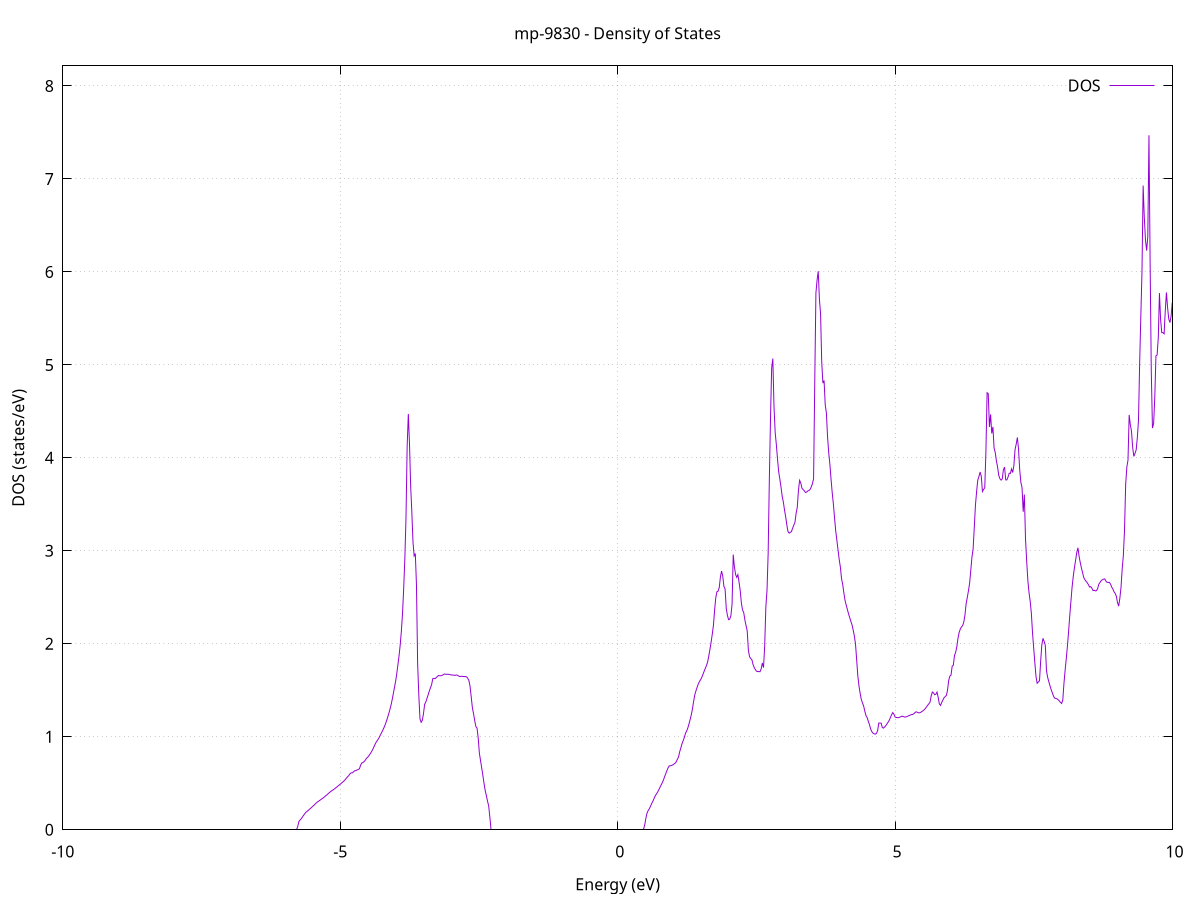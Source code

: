 set title 'mp-9830 - Density of States'
set xlabel 'Energy (eV)'
set ylabel 'DOS (states/eV)'
set grid
set xrange [-10:10]
set yrange [0:8.216]
set xzeroaxis lt -1
set terminal png size 800,600
set output 'mp-9830_dos_gnuplot.png'
plot '-' using 1:2 with lines title 'DOS'
-25.956400 0.000000
-25.935500 0.000000
-25.914500 0.000000
-25.893500 0.000000
-25.872500 0.000000
-25.851500 0.000000
-25.830500 0.000000
-25.809500 0.000000
-25.788500 0.000000
-25.767600 0.000000
-25.746600 0.000000
-25.725600 0.000000
-25.704600 0.000000
-25.683600 0.000000
-25.662600 0.000000
-25.641600 0.000000
-25.620600 0.000000
-25.599700 0.000000
-25.578700 0.000000
-25.557700 0.000000
-25.536700 0.000000
-25.515700 0.000000
-25.494700 0.000000
-25.473700 0.000000
-25.452700 0.000000
-25.431800 0.000000
-25.410800 0.000000
-25.389800 0.000000
-25.368800 0.000000
-25.347800 0.000000
-25.326800 0.000000
-25.305800 0.000000
-25.284800 0.000000
-25.263900 0.000000
-25.242900 0.000000
-25.221900 0.000000
-25.200900 0.000000
-25.179900 0.000000
-25.158900 0.000000
-25.137900 0.000000
-25.116900 0.000000
-25.095900 0.000000
-25.075000 0.000000
-25.054000 0.000000
-25.033000 0.000000
-25.012000 0.000000
-24.991000 0.000000
-24.970000 0.000000
-24.949000 0.000000
-24.928000 0.000000
-24.907100 0.000000
-24.886100 0.000000
-24.865100 0.000000
-24.844100 0.000000
-24.823100 0.000000
-24.802100 0.000000
-24.781100 0.000000
-24.760100 0.000000
-24.739200 0.000000
-24.718200 0.000000
-24.697200 0.000000
-24.676200 0.000000
-24.655200 0.000000
-24.634200 0.000000
-24.613200 0.000000
-24.592200 0.000000
-24.571300 0.000000
-24.550300 0.000000
-24.529300 0.000000
-24.508300 0.000000
-24.487300 0.000000
-24.466300 0.000000
-24.445300 0.000000
-24.424300 0.000000
-24.403400 0.000000
-24.382400 0.000000
-24.361400 0.000000
-24.340400 0.000000
-24.319400 0.000000
-24.298400 0.000000
-24.277400 0.000000
-24.256400 0.000000
-24.235400 0.000000
-24.214500 0.000000
-24.193500 0.000000
-24.172500 0.000000
-24.151500 0.000000
-24.130500 0.000000
-24.109500 0.000000
-24.088500 0.000000
-24.067500 0.000000
-24.046600 5.250400
-24.025600 15.231000
-24.004600 20.932800
-23.983600 47.158000
-23.962600 33.626500
-23.941600 33.186900
-23.920600 30.067300
-23.899600 29.928700
-23.878700 37.161000
-23.857700 41.126200
-23.836700 14.864800
-23.815700 13.788700
-23.794700 17.498600
-23.773700 21.666700
-23.752700 16.778000
-23.731700 0.964800
-23.710800 1.922500
-23.689800 2.916100
-23.668800 3.953600
-23.647800 5.143300
-23.626800 6.571900
-23.605800 8.521400
-23.584800 13.512600
-23.563800 13.414200
-23.542900 12.536900
-23.521900 11.259000
-23.500900 7.367900
-23.479900 5.681400
-23.458900 4.899400
-23.437900 3.742300
-23.416900 9.309300
-23.395900 12.768500
-23.375000 16.071700
-23.354000 20.395200
-23.333000 12.039000
-23.312000 8.973500
-23.291000 6.671200
-23.270000 4.305300
-23.249000 0.000000
-23.228000 0.000000
-23.207000 0.000000
-23.186100 0.000000
-23.165100 0.000000
-23.144100 0.000000
-23.123100 0.000000
-23.102100 0.000000
-23.081100 0.000000
-23.060100 0.000000
-23.039100 0.000000
-23.018200 0.000000
-22.997200 0.000000
-22.976200 0.000000
-22.955200 0.000000
-22.934200 0.000000
-22.913200 0.000000
-22.892200 0.000000
-22.871200 0.000000
-22.850300 0.000000
-22.829300 0.000000
-22.808300 0.000000
-22.787300 0.000000
-22.766300 0.000000
-22.745300 0.000000
-22.724300 0.000000
-22.703300 0.000000
-22.682400 0.000000
-22.661400 0.000000
-22.640400 0.000000
-22.619400 0.000000
-22.598400 0.000000
-22.577400 0.000000
-22.556400 0.000000
-22.535400 0.000000
-22.514500 0.000000
-22.493500 0.000000
-22.472500 0.000000
-22.451500 0.000000
-22.430500 0.000000
-22.409500 0.000000
-22.388500 0.000000
-22.367500 0.000000
-22.346600 0.000000
-22.325600 0.000000
-22.304600 0.000000
-22.283600 0.000000
-22.262600 0.000000
-22.241600 0.000000
-22.220600 0.000000
-22.199600 0.000000
-22.178600 0.000000
-22.157700 0.000000
-22.136700 0.000000
-22.115700 0.000000
-22.094700 0.000000
-22.073700 0.000000
-22.052700 0.000000
-22.031700 0.000000
-22.010700 0.000000
-21.989800 0.000000
-21.968800 0.000000
-21.947800 0.000000
-21.926800 0.000000
-21.905800 0.000000
-21.884800 0.000000
-21.863800 0.000000
-21.842800 0.000000
-21.821900 0.000000
-21.800900 0.000000
-21.779900 0.000000
-21.758900 0.000000
-21.737900 0.000000
-21.716900 0.000000
-21.695900 0.000000
-21.674900 0.000000
-21.654000 0.000000
-21.633000 0.000000
-21.612000 0.000000
-21.591000 0.000000
-21.570000 0.000000
-21.549000 0.000000
-21.528000 0.000000
-21.507000 0.000000
-21.486100 0.000000
-21.465100 0.000000
-21.444100 0.000000
-21.423100 0.000000
-21.402100 0.000000
-21.381100 0.000000
-21.360100 0.000000
-21.339100 0.000000
-21.318100 0.000000
-21.297200 0.000000
-21.276200 0.000000
-21.255200 0.000000
-21.234200 0.000000
-21.213200 0.000000
-21.192200 0.000000
-21.171200 0.000000
-21.150200 0.000000
-21.129300 0.000000
-21.108300 0.000000
-21.087300 0.000000
-21.066300 0.000000
-21.045300 0.000000
-21.024300 0.000000
-21.003300 0.000000
-20.982300 0.000000
-20.961400 0.000000
-20.940400 0.000000
-20.919400 0.000000
-20.898400 0.000000
-20.877400 0.000000
-20.856400 0.000000
-20.835400 0.000000
-20.814400 0.000000
-20.793500 0.000000
-20.772500 0.000000
-20.751500 0.000000
-20.730500 0.000000
-20.709500 0.000000
-20.688500 0.000000
-20.667500 0.000000
-20.646500 0.000000
-20.625600 0.000000
-20.604600 0.000000
-20.583600 0.000000
-20.562600 0.000000
-20.541600 0.000000
-20.520600 0.000000
-20.499600 0.000000
-20.478600 0.000000
-20.457700 0.000000
-20.436700 0.000000
-20.415700 0.000000
-20.394700 0.000000
-20.373700 0.000000
-20.352700 0.000000
-20.331700 0.000000
-20.310700 0.000000
-20.289700 0.000000
-20.268800 0.000000
-20.247800 0.000000
-20.226800 0.000000
-20.205800 0.000000
-20.184800 0.000000
-20.163800 0.000000
-20.142800 0.000000
-20.121800 0.000000
-20.100900 0.000000
-20.079900 0.000000
-20.058900 0.000000
-20.037900 0.000000
-20.016900 0.000000
-19.995900 0.000000
-19.974900 0.000000
-19.953900 0.000000
-19.933000 0.000000
-19.912000 0.000000
-19.891000 0.000000
-19.870000 0.000000
-19.849000 0.000000
-19.828000 0.000000
-19.807000 0.000000
-19.786000 0.000000
-19.765100 0.000000
-19.744100 0.000000
-19.723100 0.000000
-19.702100 0.000000
-19.681100 0.000000
-19.660100 0.000000
-19.639100 0.000000
-19.618100 0.000000
-19.597200 0.000000
-19.576200 0.000000
-19.555200 0.000000
-19.534200 0.000000
-19.513200 0.000000
-19.492200 0.000000
-19.471200 0.000000
-19.450200 0.000000
-19.429300 0.000000
-19.408300 0.000000
-19.387300 0.000000
-19.366300 0.000000
-19.345300 0.000000
-19.324300 0.000000
-19.303300 0.000000
-19.282300 0.000000
-19.261300 0.000000
-19.240400 0.000000
-19.219400 0.000000
-19.198400 0.000000
-19.177400 0.000000
-19.156400 0.000000
-19.135400 0.000000
-19.114400 0.000000
-19.093400 0.000000
-19.072500 0.000000
-19.051500 0.000000
-19.030500 0.000000
-19.009500 0.000000
-18.988500 0.000000
-18.967500 0.000000
-18.946500 0.000000
-18.925500 0.000000
-18.904600 0.000000
-18.883600 0.000000
-18.862600 0.000000
-18.841600 0.000000
-18.820600 0.000000
-18.799600 0.000000
-18.778600 0.000000
-18.757600 0.000000
-18.736700 0.000000
-18.715700 0.000000
-18.694700 0.000000
-18.673700 0.000000
-18.652700 0.000000
-18.631700 0.000000
-18.610700 0.000000
-18.589700 0.000000
-18.568800 0.000000
-18.547800 0.000000
-18.526800 0.000000
-18.505800 0.000000
-18.484800 0.000000
-18.463800 0.000000
-18.442800 0.000000
-18.421800 0.000000
-18.400800 0.000000
-18.379900 0.000000
-18.358900 0.000000
-18.337900 0.000000
-18.316900 0.000000
-18.295900 0.000000
-18.274900 0.000000
-18.253900 0.000000
-18.232900 0.000000
-18.212000 0.000000
-18.191000 0.000000
-18.170000 0.000000
-18.149000 0.000000
-18.128000 0.000000
-18.107000 0.000000
-18.086000 0.000000
-18.065000 0.000000
-18.044100 0.000000
-18.023100 0.000000
-18.002100 0.000000
-17.981100 0.000000
-17.960100 0.000000
-17.939100 0.000000
-17.918100 0.000000
-17.897100 0.000000
-17.876200 0.000000
-17.855200 0.000000
-17.834200 0.000000
-17.813200 0.000000
-17.792200 0.000000
-17.771200 0.000000
-17.750200 0.000000
-17.729200 0.000000
-17.708300 0.000000
-17.687300 0.000000
-17.666300 0.000000
-17.645300 0.000000
-17.624300 0.000000
-17.603300 0.000000
-17.582300 0.000000
-17.561300 0.000000
-17.540400 0.000000
-17.519400 0.000000
-17.498400 0.000000
-17.477400 0.000000
-17.456400 0.000000
-17.435400 0.000000
-17.414400 0.000000
-17.393400 0.000000
-17.372400 0.000000
-17.351500 0.000000
-17.330500 0.000000
-17.309500 0.000000
-17.288500 0.000000
-17.267500 0.000000
-17.246500 0.000000
-17.225500 0.000000
-17.204500 0.000000
-17.183600 0.000000
-17.162600 0.000000
-17.141600 0.000000
-17.120600 0.000000
-17.099600 0.000000
-17.078600 0.000000
-17.057600 0.000000
-17.036600 0.000000
-17.015700 0.000000
-16.994700 0.000000
-16.973700 0.000000
-16.952700 0.000000
-16.931700 0.000000
-16.910700 0.000000
-16.889700 0.000000
-16.868700 0.000000
-16.847800 0.000000
-16.826800 0.000000
-16.805800 0.000000
-16.784800 0.000000
-16.763800 0.000000
-16.742800 0.000000
-16.721800 0.000000
-16.700800 0.000000
-16.679900 0.000000
-16.658900 0.000000
-16.637900 0.000000
-16.616900 0.000000
-16.595900 0.000000
-16.574900 0.000000
-16.553900 0.000000
-16.532900 0.000000
-16.512000 0.000000
-16.491000 0.000000
-16.470000 0.000000
-16.449000 0.000000
-16.428000 0.000000
-16.407000 0.000000
-16.386000 0.000000
-16.365000 0.000000
-16.344000 0.000000
-16.323100 0.000000
-16.302100 0.000000
-16.281100 0.000000
-16.260100 0.000000
-16.239100 0.000000
-16.218100 0.000000
-16.197100 0.000000
-16.176100 0.000000
-16.155200 0.000000
-16.134200 0.000000
-16.113200 0.000000
-16.092200 0.000000
-16.071200 0.000000
-16.050200 0.000000
-16.029200 0.000000
-16.008200 0.000000
-15.987300 0.000000
-15.966300 0.000000
-15.945300 0.000000
-15.924300 0.000000
-15.903300 0.000000
-15.882300 0.000000
-15.861300 0.000000
-15.840300 0.000000
-15.819400 0.000000
-15.798400 0.000000
-15.777400 0.000000
-15.756400 0.000000
-15.735400 0.000000
-15.714400 0.000000
-15.693400 0.000000
-15.672400 0.000000
-15.651500 0.000000
-15.630500 0.000000
-15.609500 0.000000
-15.588500 0.000000
-15.567500 0.000000
-15.546500 0.000000
-15.525500 0.000000
-15.504500 0.000000
-15.483600 0.000000
-15.462600 0.000000
-15.441600 0.000000
-15.420600 0.000000
-15.399600 0.000000
-15.378600 0.000000
-15.357600 0.000000
-15.336600 0.000000
-15.315600 0.000000
-15.294700 0.000000
-15.273700 0.000000
-15.252700 0.000000
-15.231700 0.000000
-15.210700 0.000000
-15.189700 0.000000
-15.168700 0.000000
-15.147700 0.000000
-15.126800 0.000000
-15.105800 0.000000
-15.084800 0.000000
-15.063800 0.000000
-15.042800 0.000000
-15.021800 0.000000
-15.000800 0.000000
-14.979800 0.000000
-14.958900 0.000000
-14.937900 0.000000
-14.916900 0.000000
-14.895900 0.000000
-14.874900 0.000000
-14.853900 0.000000
-14.832900 0.000000
-14.811900 0.000000
-14.791000 0.000000
-14.770000 0.000000
-14.749000 0.000000
-14.728000 0.000000
-14.707000 0.000000
-14.686000 0.000000
-14.665000 0.000000
-14.644000 0.000000
-14.623100 0.000000
-14.602100 0.000000
-14.581100 0.000000
-14.560100 0.000000
-14.539100 0.000000
-14.518100 0.000000
-14.497100 0.000000
-14.476100 0.000000
-14.455100 0.000000
-14.434200 0.000000
-14.413200 0.000000
-14.392200 0.000000
-14.371200 0.000000
-14.350200 0.000000
-14.329200 0.000000
-14.308200 0.000000
-14.287200 0.000000
-14.266300 0.000000
-14.245300 0.000000
-14.224300 0.000000
-14.203300 0.000000
-14.182300 0.000000
-14.161300 0.000000
-14.140300 0.000000
-14.119300 0.000000
-14.098400 0.000000
-14.077400 0.000000
-14.056400 0.000000
-14.035400 0.000000
-14.014400 0.000000
-13.993400 0.000000
-13.972400 0.000000
-13.951400 0.000000
-13.930500 0.000000
-13.909500 0.000000
-13.888500 0.000000
-13.867500 0.000000
-13.846500 0.000000
-13.825500 0.000000
-13.804500 0.000000
-13.783500 0.000000
-13.762600 0.000000
-13.741600 0.000000
-13.720600 0.000000
-13.699600 0.000000
-13.678600 0.000000
-13.657600 0.000000
-13.636600 0.000000
-13.615600 0.000000
-13.594700 0.000000
-13.573700 0.000000
-13.552700 0.000000
-13.531700 0.000000
-13.510700 0.000000
-13.489700 0.000000
-13.468700 0.000000
-13.447700 0.000000
-13.426700 0.000000
-13.405800 0.000000
-13.384800 0.000000
-13.363800 0.000000
-13.342800 0.000000
-13.321800 0.000000
-13.300800 0.000000
-13.279800 0.000000
-13.258800 0.000000
-13.237900 0.000000
-13.216900 0.000000
-13.195900 0.000000
-13.174900 0.000000
-13.153900 0.000000
-13.132900 0.000000
-13.111900 0.000000
-13.090900 0.000000
-13.070000 0.000000
-13.049000 0.000000
-13.028000 0.000000
-13.007000 0.000000
-12.986000 0.000000
-12.965000 0.000000
-12.944000 0.000000
-12.923000 0.000000
-12.902100 0.000000
-12.881100 0.000000
-12.860100 0.000000
-12.839100 0.000000
-12.818100 0.000000
-12.797100 0.000000
-12.776100 0.000000
-12.755100 0.000000
-12.734200 0.000000
-12.713200 0.000000
-12.692200 0.000000
-12.671200 0.000000
-12.650200 0.000000
-12.629200 0.000000
-12.608200 0.000000
-12.587200 0.000000
-12.566300 0.000000
-12.545300 0.000000
-12.524300 0.000000
-12.503300 0.000000
-12.482300 0.000000
-12.461300 0.000000
-12.440300 0.000000
-12.419300 0.000000
-12.398300 0.000000
-12.377400 0.000000
-12.356400 0.000000
-12.335400 0.000000
-12.314400 0.000000
-12.293400 0.000000
-12.272400 0.000000
-12.251400 0.000000
-12.230400 0.000000
-12.209500 0.000000
-12.188500 0.000000
-12.167500 0.000000
-12.146500 0.000000
-12.125500 0.000000
-12.104500 0.000000
-12.083500 0.000000
-12.062500 0.000000
-12.041600 0.000000
-12.020600 0.000000
-11.999600 0.000000
-11.978600 0.000000
-11.957600 0.000000
-11.936600 0.000000
-11.915600 0.000000
-11.894600 0.000000
-11.873700 0.000000
-11.852700 0.000000
-11.831700 0.000000
-11.810700 0.000000
-11.789700 0.000000
-11.768700 0.000000
-11.747700 0.000000
-11.726700 0.000000
-11.705800 0.000000
-11.684800 0.000000
-11.663800 0.000000
-11.642800 0.000000
-11.621800 0.000000
-11.600800 0.000000
-11.579800 0.000000
-11.558800 0.000000
-11.537800 0.000000
-11.516900 0.000000
-11.495900 0.000000
-11.474900 0.000000
-11.453900 0.000000
-11.432900 0.000000
-11.411900 0.000000
-11.390900 0.000000
-11.369900 0.000000
-11.349000 0.000000
-11.328000 0.000000
-11.307000 0.000000
-11.286000 0.000000
-11.265000 0.000000
-11.244000 0.000000
-11.223000 0.000000
-11.202000 0.000000
-11.181100 0.000000
-11.160100 0.000000
-11.139100 0.000000
-11.118100 0.000000
-11.097100 0.000000
-11.076100 0.000000
-11.055100 0.000000
-11.034100 0.000000
-11.013200 0.000000
-10.992200 0.000000
-10.971200 0.000000
-10.950200 0.000000
-10.929200 0.000000
-10.908200 0.000000
-10.887200 0.000000
-10.866200 0.000000
-10.845300 0.000000
-10.824300 0.000000
-10.803300 0.000000
-10.782300 0.000000
-10.761300 0.000000
-10.740300 0.000000
-10.719300 0.000000
-10.698300 0.000000
-10.677400 0.000000
-10.656400 0.000000
-10.635400 0.000000
-10.614400 0.000000
-10.593400 0.000000
-10.572400 0.000000
-10.551400 0.000000
-10.530400 0.000000
-10.509400 0.000000
-10.488500 0.000000
-10.467500 0.000000
-10.446500 0.000000
-10.425500 0.000000
-10.404500 0.000000
-10.383500 0.000000
-10.362500 0.000000
-10.341500 0.000000
-10.320600 0.000000
-10.299600 0.000000
-10.278600 0.000000
-10.257600 0.000000
-10.236600 0.000000
-10.215600 0.000000
-10.194600 0.000000
-10.173600 0.000000
-10.152700 0.000000
-10.131700 0.000000
-10.110700 0.000000
-10.089700 0.000000
-10.068700 0.000000
-10.047700 0.000000
-10.026700 0.000000
-10.005700 0.000000
-9.984800 0.000000
-9.963800 0.000000
-9.942800 0.000000
-9.921800 0.000000
-9.900800 0.000000
-9.879800 0.000000
-9.858800 0.000000
-9.837800 0.000000
-9.816900 0.000000
-9.795900 0.000000
-9.774900 0.000000
-9.753900 0.000000
-9.732900 0.000000
-9.711900 0.000000
-9.690900 0.000000
-9.669900 0.000000
-9.649000 0.000000
-9.628000 0.000000
-9.607000 0.000000
-9.586000 0.000000
-9.565000 0.000000
-9.544000 0.000000
-9.523000 0.000000
-9.502000 0.000000
-9.481000 0.000000
-9.460100 0.000000
-9.439100 0.000000
-9.418100 0.000000
-9.397100 0.000000
-9.376100 0.000000
-9.355100 0.000000
-9.334100 0.000000
-9.313100 0.000000
-9.292200 0.000000
-9.271200 0.000000
-9.250200 0.000000
-9.229200 0.000000
-9.208200 0.000000
-9.187200 0.000000
-9.166200 0.000000
-9.145200 0.000000
-9.124300 0.000000
-9.103300 0.000000
-9.082300 0.000000
-9.061300 0.000000
-9.040300 0.000000
-9.019300 0.000000
-8.998300 0.000000
-8.977300 0.000000
-8.956400 0.000000
-8.935400 0.000000
-8.914400 0.000000
-8.893400 0.000000
-8.872400 0.000000
-8.851400 0.000000
-8.830400 0.000000
-8.809400 0.000000
-8.788500 0.000000
-8.767500 0.000000
-8.746500 0.000000
-8.725500 0.000000
-8.704500 0.000000
-8.683500 0.000000
-8.662500 0.000000
-8.641500 0.000000
-8.620600 0.000000
-8.599600 0.000000
-8.578600 0.000000
-8.557600 0.000000
-8.536600 0.000000
-8.515600 0.000000
-8.494600 0.000000
-8.473600 0.000000
-8.452600 0.000000
-8.431700 0.000000
-8.410700 0.000000
-8.389700 0.000000
-8.368700 0.000000
-8.347700 0.000000
-8.326700 0.000000
-8.305700 0.000000
-8.284700 0.000000
-8.263800 0.000000
-8.242800 0.000000
-8.221800 0.000000
-8.200800 0.000000
-8.179800 0.000000
-8.158800 0.000000
-8.137800 0.000000
-8.116800 0.000000
-8.095900 0.000000
-8.074900 0.000000
-8.053900 0.000000
-8.032900 0.000000
-8.011900 0.000000
-7.990900 0.000000
-7.969900 0.000000
-7.948900 0.000000
-7.928000 0.000000
-7.907000 0.000000
-7.886000 0.000000
-7.865000 0.000000
-7.844000 0.000000
-7.823000 0.000000
-7.802000 0.000000
-7.781000 0.000000
-7.760100 0.000000
-7.739100 0.000000
-7.718100 0.000000
-7.697100 0.000000
-7.676100 0.000000
-7.655100 0.000000
-7.634100 0.000000
-7.613100 0.000000
-7.592100 0.000000
-7.571200 0.000000
-7.550200 0.000000
-7.529200 0.000000
-7.508200 0.000000
-7.487200 0.000000
-7.466200 0.000000
-7.445200 0.000000
-7.424200 0.000000
-7.403300 0.000000
-7.382300 0.000000
-7.361300 0.000000
-7.340300 0.000000
-7.319300 0.000000
-7.298300 0.000000
-7.277300 0.000000
-7.256300 0.000000
-7.235400 0.000000
-7.214400 0.000000
-7.193400 0.000000
-7.172400 0.000000
-7.151400 0.000000
-7.130400 0.000000
-7.109400 0.000000
-7.088400 0.000000
-7.067500 0.000000
-7.046500 0.000000
-7.025500 0.000000
-7.004500 0.000000
-6.983500 0.000000
-6.962500 0.000000
-6.941500 0.000000
-6.920500 0.000000
-6.899600 0.000000
-6.878600 0.000000
-6.857600 0.000000
-6.836600 0.000000
-6.815600 0.000000
-6.794600 0.000000
-6.773600 0.000000
-6.752600 0.000000
-6.731700 0.000000
-6.710700 0.000000
-6.689700 0.000000
-6.668700 0.000000
-6.647700 0.000000
-6.626700 0.000000
-6.605700 0.000000
-6.584700 0.000000
-6.563700 0.000000
-6.542800 0.000000
-6.521800 0.000000
-6.500800 0.000000
-6.479800 0.000000
-6.458800 0.000000
-6.437800 0.000000
-6.416800 0.000000
-6.395800 0.000000
-6.374900 0.000000
-6.353900 0.000000
-6.332900 0.000000
-6.311900 0.000000
-6.290900 0.000000
-6.269900 0.000000
-6.248900 0.000000
-6.227900 0.000000
-6.207000 0.000000
-6.186000 0.000000
-6.165000 0.000000
-6.144000 0.000000
-6.123000 0.000000
-6.102000 0.000000
-6.081000 0.000000
-6.060000 0.000000
-6.039100 0.000000
-6.018100 0.000000
-5.997100 0.000000
-5.976100 0.000000
-5.955100 0.000000
-5.934100 0.000000
-5.913100 0.000000
-5.892100 0.000000
-5.871200 0.000000
-5.850200 0.000000
-5.829200 0.000000
-5.808200 0.000000
-5.787200 0.002200
-5.766200 0.033400
-5.745200 0.088700
-5.724200 0.104900
-5.703300 0.118000
-5.682300 0.136400
-5.661300 0.154800
-5.640300 0.171600
-5.619300 0.188000
-5.598300 0.197300
-5.577300 0.208200
-5.556300 0.219800
-5.535300 0.230000
-5.514400 0.241600
-5.493400 0.253300
-5.472400 0.264400
-5.451400 0.276600
-5.430400 0.289500
-5.409400 0.299500
-5.388400 0.308100
-5.367400 0.316900
-5.346500 0.325800
-5.325500 0.334700
-5.304500 0.343700
-5.283500 0.354400
-5.262500 0.365000
-5.241500 0.375500
-5.220500 0.386300
-5.199500 0.397400
-5.178600 0.408500
-5.157600 0.417500
-5.136600 0.425400
-5.115600 0.434300
-5.094600 0.444200
-5.073600 0.454200
-5.052600 0.464500
-5.031600 0.474800
-5.010700 0.485100
-4.989700 0.495500
-4.968700 0.505900
-4.947700 0.516800
-4.926700 0.528000
-4.905700 0.542900
-4.884700 0.558200
-4.863700 0.572500
-4.842800 0.584700
-4.821800 0.603700
-4.800800 0.612800
-4.779800 0.612100
-4.758800 0.624800
-4.737800 0.635500
-4.716800 0.636300
-4.695800 0.643200
-4.674800 0.648500
-4.653900 0.656000
-4.632900 0.693900
-4.611900 0.718000
-4.590900 0.723200
-4.569900 0.732600
-4.548900 0.748300
-4.527900 0.768000
-4.506900 0.778000
-4.486000 0.794700
-4.465000 0.812700
-4.444000 0.831600
-4.423000 0.853200
-4.402000 0.878900
-4.381000 0.906500
-4.360000 0.934000
-4.339000 0.953500
-4.318100 0.971800
-4.297100 0.994000
-4.276100 1.019700
-4.255100 1.043100
-4.234100 1.069400
-4.213100 1.096100
-4.192100 1.126900
-4.171100 1.161000
-4.150200 1.199600
-4.129200 1.241000
-4.108200 1.285600
-4.087200 1.333600
-4.066200 1.391900
-4.045200 1.457300
-4.024200 1.525300
-4.003200 1.591100
-3.982300 1.673200
-3.961300 1.770000
-3.940300 1.869400
-3.919300 1.985300
-3.898300 2.134700
-3.877300 2.326300
-3.856300 2.592600
-3.835300 2.916800
-3.814400 3.362100
-3.793400 4.129800
-3.772400 4.472200
-3.751400 4.149500
-3.730400 3.696200
-3.709400 3.417200
-3.688400 3.093600
-3.667400 2.945400
-3.646400 2.970700
-3.625500 2.628500
-3.604500 1.778600
-3.583500 1.449300
-3.562500 1.192800
-3.541500 1.156000
-3.520500 1.177800
-3.499500 1.248400
-3.478500 1.349000
-3.457600 1.374600
-3.436600 1.412100
-3.415600 1.451200
-3.394600 1.491000
-3.373600 1.526700
-3.352600 1.562000
-3.331600 1.625500
-3.310600 1.629000
-3.289700 1.625200
-3.268700 1.637500
-3.247700 1.650000
-3.226700 1.659600
-3.205700 1.656200
-3.184700 1.656300
-3.163700 1.660700
-3.142700 1.667800
-3.121800 1.676000
-3.100800 1.672800
-3.079800 1.671300
-3.058800 1.673400
-3.037800 1.670800
-3.016800 1.668000
-2.995800 1.665400
-2.974800 1.663600
-2.953900 1.664100
-2.932900 1.660000
-2.911900 1.664600
-2.890900 1.663700
-2.869900 1.654800
-2.848900 1.649000
-2.827900 1.649100
-2.806900 1.650900
-2.786000 1.648900
-2.765000 1.647800
-2.744000 1.647500
-2.723000 1.644800
-2.702000 1.630000
-2.681000 1.605400
-2.660000 1.542000
-2.639000 1.428900
-2.618000 1.312700
-2.597100 1.248100
-2.576100 1.174300
-2.555100 1.109900
-2.534100 1.093600
-2.513100 0.987100
-2.492100 0.823600
-2.471100 0.744400
-2.450100 0.665300
-2.429200 0.585300
-2.408200 0.498900
-2.387200 0.423200
-2.366200 0.366200
-2.345200 0.307700
-2.324200 0.256400
-2.303200 0.136500
-2.282200 0.003000
-2.261300 0.000000
-2.240300 0.000000
-2.219300 0.000000
-2.198300 0.000000
-2.177300 0.000000
-2.156300 0.000000
-2.135300 0.000000
-2.114300 0.000000
-2.093400 0.000000
-2.072400 0.000000
-2.051400 0.000000
-2.030400 0.000000
-2.009400 0.000000
-1.988400 0.000000
-1.967400 0.000000
-1.946400 0.000000
-1.925500 0.000000
-1.904500 0.000000
-1.883500 0.000000
-1.862500 0.000000
-1.841500 0.000000
-1.820500 0.000000
-1.799500 0.000000
-1.778500 0.000000
-1.757600 0.000000
-1.736600 0.000000
-1.715600 0.000000
-1.694600 0.000000
-1.673600 0.000000
-1.652600 0.000000
-1.631600 0.000000
-1.610600 0.000000
-1.589600 0.000000
-1.568700 0.000000
-1.547700 0.000000
-1.526700 0.000000
-1.505700 0.000000
-1.484700 0.000000
-1.463700 0.000000
-1.442700 0.000000
-1.421700 0.000000
-1.400800 0.000000
-1.379800 0.000000
-1.358800 0.000000
-1.337800 0.000000
-1.316800 0.000000
-1.295800 0.000000
-1.274800 0.000000
-1.253800 0.000000
-1.232900 0.000000
-1.211900 0.000000
-1.190900 0.000000
-1.169900 0.000000
-1.148900 0.000000
-1.127900 0.000000
-1.106900 0.000000
-1.085900 0.000000
-1.065000 0.000000
-1.044000 0.000000
-1.023000 0.000000
-1.002000 0.000000
-0.981000 0.000000
-0.960000 0.000000
-0.939000 0.000000
-0.918000 0.000000
-0.897100 0.000000
-0.876100 0.000000
-0.855100 0.000000
-0.834100 0.000000
-0.813100 0.000000
-0.792100 0.000000
-0.771100 0.000000
-0.750100 0.000000
-0.729100 0.000000
-0.708200 0.000000
-0.687200 0.000000
-0.666200 0.000000
-0.645200 0.000000
-0.624200 0.000000
-0.603200 0.000000
-0.582200 0.000000
-0.561200 0.000000
-0.540300 0.000000
-0.519300 0.000000
-0.498300 0.000000
-0.477300 0.000000
-0.456300 0.000000
-0.435300 0.000000
-0.414300 0.000000
-0.393300 0.000000
-0.372400 0.000000
-0.351400 0.000000
-0.330400 0.000000
-0.309400 0.000000
-0.288400 0.000000
-0.267400 0.000000
-0.246400 0.000000
-0.225400 0.000000
-0.204500 0.000000
-0.183500 0.000000
-0.162500 0.000000
-0.141500 0.000000
-0.120500 0.000000
-0.099500 0.000000
-0.078500 0.000000
-0.057500 0.000000
-0.036600 0.000000
-0.015600 0.000000
0.005400 0.000000
0.026400 0.000000
0.047400 0.000000
0.068400 0.000000
0.089400 0.000000
0.110400 0.000000
0.131300 0.000000
0.152300 0.000000
0.173300 0.000000
0.194300 0.000000
0.215300 0.000000
0.236300 0.000000
0.257300 0.000000
0.278300 0.000000
0.299300 0.000000
0.320200 0.000000
0.341200 0.000000
0.362200 0.000000
0.383200 0.000000
0.404200 0.000000
0.425200 0.000000
0.446200 0.000000
0.467200 0.006100
0.488100 0.053400
0.509100 0.124400
0.530100 0.180600
0.551100 0.207500
0.572100 0.227300
0.593100 0.253900
0.614100 0.283200
0.635100 0.306800
0.656000 0.335500
0.677000 0.363900
0.698000 0.384100
0.719000 0.403900
0.740000 0.428000
0.761000 0.454000
0.782000 0.480200
0.803000 0.504200
0.823900 0.533300
0.844900 0.568000
0.865900 0.601900
0.886900 0.635000
0.907900 0.664900
0.928900 0.686700
0.949900 0.688200
0.970900 0.692000
0.991800 0.697000
1.012800 0.706000
1.033800 0.715200
1.054800 0.729000
1.075800 0.757900
1.096800 0.781400
1.117800 0.837900
1.138800 0.879600
1.159700 0.924900
1.180700 0.958100
1.201700 0.991900
1.222700 1.037700
1.243700 1.061800
1.264700 1.094700
1.285700 1.138600
1.306700 1.186000
1.327700 1.237000
1.348600 1.301600
1.369600 1.381700
1.390600 1.452600
1.411600 1.495200
1.432600 1.532500
1.453600 1.568700
1.474600 1.595200
1.495600 1.613400
1.516500 1.639300
1.537500 1.671200
1.558500 1.704100
1.579500 1.735600
1.600500 1.765800
1.621500 1.804800
1.642500 1.867700
1.663500 1.940200
1.684400 2.016700
1.705400 2.103300
1.726400 2.198400
1.747400 2.361900
1.768400 2.495100
1.789400 2.560200
1.810400 2.566500
1.831400 2.606400
1.852300 2.719900
1.873300 2.783100
1.894300 2.726400
1.915300 2.616800
1.936300 2.590700
1.957300 2.381500
1.978300 2.306200
1.999300 2.259900
2.020200 2.265400
2.041200 2.304900
2.062200 2.425800
2.083200 2.959300
2.104200 2.828700
2.125200 2.746900
2.146200 2.714700
2.167200 2.744400
2.188200 2.663000
2.209100 2.571800
2.230100 2.438900
2.251100 2.362900
2.272100 2.336300
2.293100 2.257600
2.314100 2.196700
2.335100 2.139500
2.356100 1.931400
2.377000 1.861400
2.398000 1.842600
2.419000 1.829700
2.440000 1.778200
2.461000 1.745400
2.482000 1.722200
2.503000 1.705500
2.524000 1.701000
2.544900 1.701700
2.565900 1.699900
2.586900 1.730200
2.607900 1.794000
2.628900 1.743800
2.649900 1.973500
2.670900 2.396800
2.691900 2.574600
2.712800 2.976100
2.733800 3.762400
2.754800 4.420800
2.775800 4.966100
2.796800 5.067800
2.817800 4.555900
2.838800 4.276100
2.859800 4.144200
2.880700 3.992700
2.901700 3.853800
2.922700 3.773400
2.943700 3.687300
2.964700 3.588400
2.985700 3.527500
3.006700 3.442100
3.027700 3.368000
3.048600 3.280700
3.069600 3.208100
3.090600 3.190300
3.111600 3.198300
3.132600 3.206700
3.153600 3.243900
3.174600 3.276500
3.195600 3.306800
3.216600 3.403800
3.237500 3.468000
3.258500 3.649700
3.279500 3.758400
3.300500 3.730400
3.321500 3.673600
3.342500 3.659000
3.363500 3.646300
3.384500 3.628100
3.405400 3.631600
3.426400 3.644300
3.447400 3.648600
3.468400 3.660800
3.489400 3.686600
3.510400 3.722400
3.531400 3.775300
3.552400 4.816600
3.573300 5.771900
3.594300 5.912200
3.615300 6.007500
3.636300 5.706900
3.657300 5.549200
3.678300 5.026000
3.699300 4.803800
3.720300 4.832200
3.741200 4.570900
3.762200 4.482600
3.783200 4.224700
3.804200 4.057400
3.825200 3.930400
3.846200 3.770200
3.867200 3.624600
3.888200 3.503100
3.909100 3.355200
3.930100 3.215300
3.951100 3.114600
3.972100 3.007400
3.993100 2.907200
4.014100 2.825900
4.035100 2.700200
4.056100 2.638300
4.077000 2.547400
4.098000 2.468400
4.119000 2.416800
4.140000 2.370100
4.161000 2.323700
4.182000 2.283000
4.203000 2.242200
4.224000 2.204600
4.245000 2.147900
4.265900 2.085400
4.286900 1.997300
4.307900 1.828400
4.328900 1.652500
4.349900 1.544500
4.370900 1.464700
4.391900 1.400300
4.412900 1.363400
4.433800 1.330400
4.454800 1.274600
4.475800 1.227500
4.496800 1.206700
4.517800 1.166300
4.538800 1.130700
4.559800 1.084000
4.580800 1.056400
4.601700 1.039400
4.622700 1.032100
4.643700 1.028400
4.664700 1.037400
4.685700 1.067300
4.706700 1.148000
4.727700 1.147300
4.748700 1.147400
4.769600 1.099500
4.790600 1.093600
4.811600 1.104300
4.832600 1.120200
4.853600 1.138600
4.874600 1.157300
4.895600 1.178200
4.916600 1.208700
4.937500 1.237100
4.958500 1.261000
4.979500 1.242300
5.000500 1.212300
5.021500 1.207800
5.042500 1.206200
5.063500 1.205800
5.084500 1.210800
5.105400 1.216800
5.126400 1.222300
5.147400 1.218000
5.168400 1.213500
5.189400 1.212600
5.210400 1.217000
5.231400 1.222800
5.252400 1.228200
5.273400 1.233600
5.294300 1.238800
5.315300 1.239800
5.336300 1.247500
5.357300 1.259400
5.378300 1.269200
5.399300 1.264500
5.420300 1.258600
5.441300 1.257500
5.462200 1.263300
5.483200 1.271500
5.504200 1.280400
5.525200 1.290700
5.546200 1.305100
5.567200 1.322500
5.588200 1.339400
5.609200 1.355500
5.630100 1.372700
5.651100 1.439900
5.672100 1.481800
5.693100 1.472900
5.714100 1.452200
5.735100 1.458200
5.756100 1.481300
5.777100 1.423800
5.798000 1.353800
5.819000 1.337000
5.840000 1.367600
5.861000 1.394300
5.882000 1.419700
5.903000 1.432400
5.924000 1.444800
5.945000 1.498800
5.965900 1.604200
5.986900 1.652600
6.007900 1.662300
6.028900 1.758400
6.049900 1.769900
6.070900 1.874100
6.091900 1.909300
6.112900 1.968100
6.133900 2.059200
6.154800 2.122600
6.175800 2.159500
6.196800 2.181700
6.217800 2.196000
6.238800 2.234200
6.259800 2.311200
6.280800 2.432300
6.301800 2.499200
6.322700 2.571000
6.343700 2.652700
6.364700 2.791700
6.385700 2.932500
6.406700 3.022300
6.427700 3.253200
6.448700 3.491300
6.469700 3.638000
6.490600 3.761300
6.511600 3.799100
6.532600 3.847700
6.553600 3.802600
6.574600 3.638000
6.595600 3.661000
6.616600 3.678500
6.637600 4.076900
6.658500 4.700700
6.679500 4.689900
6.700500 4.332100
6.721500 4.467000
6.742500 4.263300
6.763500 4.333500
6.784500 4.103300
6.805500 4.057500
6.826400 3.967700
6.847400 3.901600
6.868400 3.812100
6.889400 3.775500
6.910400 3.760700
6.931400 3.773000
6.952400 3.871900
6.973400 3.900000
6.994300 3.763300
7.015300 3.762700
7.036300 3.795000
7.057300 3.835400
7.078300 3.832800
7.099300 3.881700
7.120300 3.842200
7.141300 3.918100
7.162300 4.089600
7.183200 4.147900
7.204200 4.219300
7.225200 4.091900
7.246200 3.872600
7.267200 3.737700
7.288200 3.678800
7.309200 3.420400
7.330200 3.605300
7.351100 3.125800
7.372100 2.886100
7.393100 2.680500
7.414100 2.550500
7.435100 2.458200
7.456100 2.330300
7.477100 2.120300
7.498100 1.956000
7.519000 1.795700
7.540000 1.648600
7.561000 1.575800
7.582000 1.589400
7.603000 1.603100
7.624000 1.813100
7.645000 1.989400
7.666000 2.059000
7.686900 2.025100
7.707900 1.983600
7.728900 1.712300
7.749900 1.639800
7.770900 1.592600
7.791900 1.548600
7.812900 1.507800
7.833900 1.473900
7.854800 1.438500
7.875800 1.415800
7.896800 1.413300
7.917800 1.408400
7.938800 1.398600
7.959800 1.385700
7.980800 1.370700
8.001800 1.358300
8.022700 1.394900
8.043700 1.574300
8.064700 1.715300
8.085700 1.841400
8.106700 1.979800
8.127700 2.133800
8.148700 2.306200
8.169700 2.460500
8.190700 2.612400
8.211600 2.726700
8.232600 2.819000
8.253600 2.897900
8.274600 2.983100
8.295600 3.033100
8.316600 2.941800
8.337600 2.873600
8.358600 2.815400
8.379500 2.764800
8.400500 2.713000
8.421500 2.689800
8.442500 2.671800
8.463500 2.657200
8.484500 2.636700
8.505500 2.610700
8.526500 2.615400
8.547400 2.598100
8.568400 2.572600
8.589400 2.576300
8.610400 2.569100
8.631400 2.572300
8.652400 2.597900
8.673400 2.643400
8.694400 2.660600
8.715300 2.679800
8.736300 2.688900
8.757300 2.695900
8.778300 2.698700
8.799300 2.675400
8.820300 2.661200
8.841300 2.660200
8.862300 2.661200
8.883200 2.641700
8.904200 2.609800
8.925200 2.590900
8.946200 2.558700
8.967200 2.541600
8.988200 2.511100
9.009200 2.442500
9.030200 2.405400
9.051200 2.490200
9.072100 2.607200
9.093100 2.803900
9.114100 2.948100
9.135100 3.221900
9.156100 3.716800
9.177100 3.900600
9.198100 3.976100
9.219100 4.462000
9.240000 4.356200
9.261000 4.286800
9.282000 4.112900
9.303000 4.016000
9.324000 4.047800
9.345000 4.085600
9.366000 4.215100
9.387000 4.403000
9.407900 5.013000
9.428900 5.515700
9.449900 6.002800
9.470900 6.928500
9.491900 6.586200
9.512900 6.342400
9.533900 6.229000
9.554900 6.381400
9.575800 7.469500
9.596800 6.096200
9.617800 4.928400
9.638800 4.320200
9.659800 4.368800
9.680800 4.650400
9.701800 5.097900
9.722800 5.105900
9.743700 5.290500
9.764700 5.772200
9.785700 5.485500
9.806700 5.346700
9.827700 5.347200
9.848700 5.333900
9.869700 5.580500
9.890700 5.778800
9.911600 5.615000
9.932600 5.494200
9.953600 5.454900
9.974600 5.522800
9.995600 5.670600
10.016600 5.419600
10.037600 4.827200
10.058600 4.473800
10.079600 4.318500
10.100500 4.191400
10.121500 4.005300
10.142500 3.794700
10.163500 3.700900
10.184500 3.473300
10.205500 3.377000
10.226500 3.304000
10.247500 3.291200
10.268400 3.406300
10.289400 3.511600
10.310400 3.512500
10.331400 3.412100
10.352400 3.221200
10.373400 3.005300
10.394400 2.931400
10.415400 2.940700
10.436300 2.930800
10.457300 2.917700
10.478300 2.985900
10.499300 2.996900
10.520300 2.953100
10.541300 2.919200
10.562300 2.883400
10.583300 2.894400
10.604200 2.820500
10.625200 2.734200
10.646200 2.660400
10.667200 2.597800
10.688200 2.556600
10.709200 2.532400
10.730200 2.524000
10.751200 2.536000
10.772100 2.576500
10.793100 2.621800
10.814100 2.629500
10.835100 2.668800
10.856100 2.648600
10.877100 2.546700
10.898100 2.432900
10.919100 2.390700
10.940000 2.355200
10.961000 2.351700
10.982000 2.391900
11.003000 2.504300
11.024000 2.658900
11.045000 3.037400
11.066000 3.758800
11.087000 3.736100
11.108000 3.758800
11.128900 3.856700
11.149900 3.902300
11.170900 3.928100
11.191900 3.937000
11.212900 3.876600
11.233900 3.961800
11.254900 4.053200
11.275900 4.045800
11.296800 3.892100
11.317800 3.784900
11.338800 3.684700
11.359800 3.666300
11.380800 3.459200
11.401800 3.329000
11.422800 3.202900
11.443800 3.050900
11.464700 2.938700
11.485700 2.880800
11.506700 2.819900
11.527700 2.794500
11.548700 2.718800
11.569700 2.608000
11.590700 2.504800
11.611700 2.409900
11.632600 2.198900
11.653600 2.128800
11.674600 2.118000
11.695600 2.016300
11.716600 1.826000
11.737600 1.687400
11.758600 1.669700
11.779600 1.650700
11.800500 1.630900
11.821500 1.612900
11.842500 1.598400
11.863500 1.586500
11.884500 1.571400
11.905500 1.553700
11.926500 1.536600
11.947500 1.524600
11.968500 1.513100
11.989400 1.505800
12.010400 1.507800
12.031400 1.503700
12.052400 1.495600
12.073400 1.482100
12.094400 1.463900
12.115400 1.432400
12.136400 1.398600
12.157300 1.384300
12.178300 1.376300
12.199300 1.366100
12.220300 1.355900
12.241300 1.349400
12.262300 1.347700
12.283300 1.353400
12.304300 1.354500
12.325200 1.384700
12.346200 1.418700
12.367200 1.438400
12.388200 1.446600
12.409200 1.457400
12.430200 1.497500
12.451200 1.466800
12.472200 1.254000
12.493100 1.120700
12.514100 1.077900
12.535100 1.049200
12.556100 1.025300
12.577100 1.003200
12.598100 1.016000
12.619100 1.013100
12.640100 0.978700
12.661000 0.969300
12.682000 0.972600
12.703000 0.975900
12.724000 0.978400
12.745000 0.980000
12.766000 0.979800
12.787000 0.973900
12.808000 0.964200
12.828900 0.953100
12.849900 0.944100
12.870900 0.937500
12.891900 0.929400
12.912900 0.918600
12.933900 0.899800
12.954900 0.879100
12.975900 0.863100
12.996900 0.846000
13.017800 0.822100
13.038800 0.793200
13.059800 0.768900
13.080800 0.752400
13.101800 0.738500
13.122800 0.724400
13.143800 0.712500
13.164800 0.702100
13.185700 0.687200
13.206700 0.665200
13.227700 0.637100
13.248700 0.596200
13.269700 0.547300
13.290700 0.506400
13.311700 0.468500
13.332700 0.435300
13.353600 0.410000
13.374600 0.390400
13.395600 0.376800
13.416600 0.366900
13.437600 0.357700
13.458600 0.350200
13.479600 0.343100
13.500600 0.336000
13.521500 0.328500
13.542500 0.312400
13.563500 0.294400
13.584500 0.276800
13.605500 0.267700
13.626500 0.260900
13.647500 0.254800
13.668500 0.249100
13.689400 0.243600
13.710400 0.238200
13.731400 0.232600
13.752400 0.226700
13.773400 0.220700
13.794400 0.215300
13.815400 0.211000
13.836400 0.207300
13.857300 0.203700
13.878300 0.201300
13.899300 0.197900
13.920300 0.191800
13.941300 0.179300
13.962300 0.160900
13.983300 0.135300
14.004300 0.117400
14.025300 0.058500
14.046200 0.022900
14.067200 0.006600
14.088200 0.001300
14.109200 0.000000
14.130200 0.000000
14.151200 0.000000
14.172200 0.000000
14.193200 0.000000
14.214100 0.000000
14.235100 0.000000
14.256100 0.000000
14.277100 0.000000
14.298100 0.000000
14.319100 0.000000
14.340100 0.000000
14.361100 0.000000
14.382000 0.000000
14.403000 0.000000
14.424000 0.000000
14.445000 0.000000
14.466000 0.000000
14.487000 0.000000
14.508000 0.000000
14.529000 0.000000
14.549900 0.000000
14.570900 0.000000
14.591900 0.000000
14.612900 0.000000
14.633900 0.000000
14.654900 0.000000
14.675900 0.000000
14.696900 0.000000
14.717800 0.000000
14.738800 0.000000
14.759800 0.000000
14.780800 0.000000
14.801800 0.000000
14.822800 0.000000
14.843800 0.000000
14.864800 0.000000
14.885700 0.000000
14.906700 0.000000
14.927700 0.000000
14.948700 0.000000
14.969700 0.000000
14.990700 0.000000
15.011700 0.000000
15.032700 0.000000
15.053700 0.000000
15.074600 0.000000
15.095600 0.000000
15.116600 0.000000
15.137600 0.000000
15.158600 0.000000
15.179600 0.000000
15.200600 0.000000
15.221600 0.000000
15.242500 0.000000
15.263500 0.000000
15.284500 0.000000
15.305500 0.000000
15.326500 0.000000
15.347500 0.000000
15.368500 0.000000
15.389500 0.000000
15.410400 0.000000
15.431400 0.000000
15.452400 0.000000
15.473400 0.000000
15.494400 0.000000
15.515400 0.000000
15.536400 0.000000
15.557400 0.000000
15.578300 0.000000
15.599300 0.000000
15.620300 0.000000
15.641300 0.000000
15.662300 0.000000
15.683300 0.000000
15.704300 0.000000
15.725300 0.000000
15.746200 0.000000
15.767200 0.000000
15.788200 0.000000
15.809200 0.000000
15.830200 0.000000
15.851200 0.000000
15.872200 0.000000
15.893200 0.000000
15.914200 0.000000
15.935100 0.000000
15.956100 0.000000
15.977100 0.000000
15.998100 0.000000
16.019100 0.000000
e
